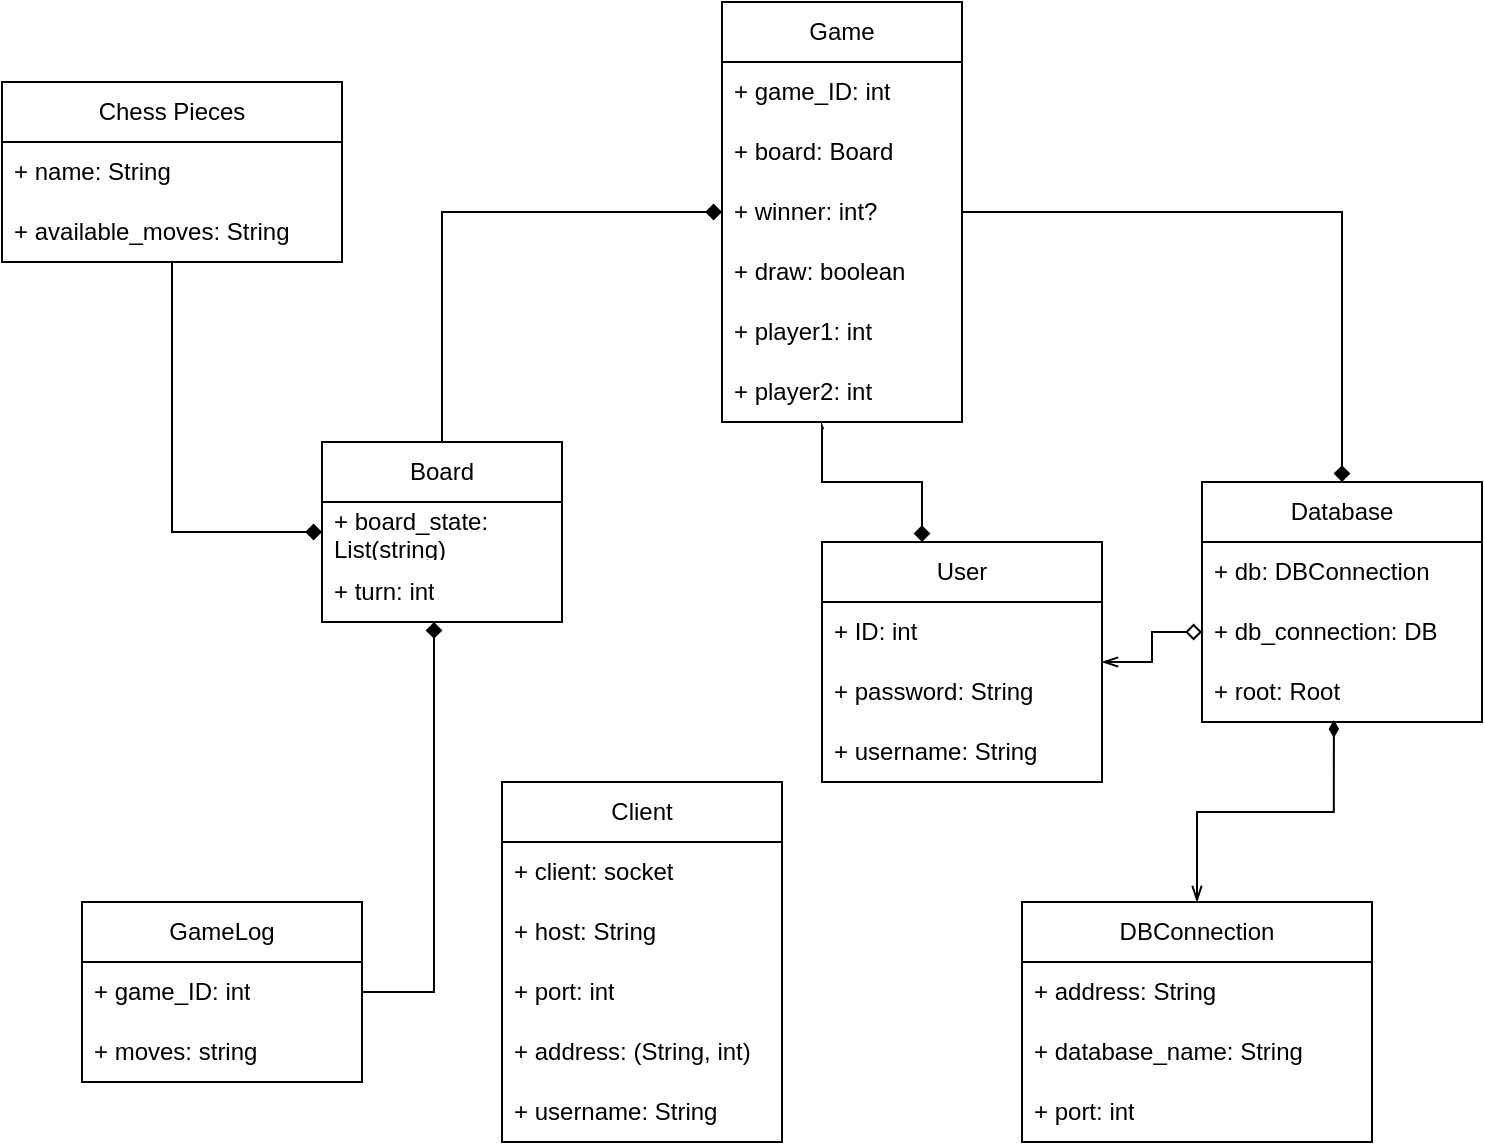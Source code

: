 <mxfile version="20.6.0" type="device"><diagram id="7uUFq4bRdRZwyGRK9Mv9" name="Page-1"><mxGraphModel dx="1381" dy="837" grid="1" gridSize="10" guides="1" tooltips="1" connect="1" arrows="1" fold="1" page="1" pageScale="1" pageWidth="850" pageHeight="1100" math="0" shadow="0"><root><mxCell id="0"/><mxCell id="1" parent="0"/><mxCell id="RIGill2gcacmQcvyTNn8-2" value="Database" style="swimlane;fontStyle=0;childLayout=stackLayout;horizontal=1;startSize=30;horizontalStack=0;resizeParent=1;resizeParentMax=0;resizeLast=0;collapsible=1;marginBottom=0;whiteSpace=wrap;html=1;" vertex="1" parent="1"><mxGeometry x="650" y="260" width="140" height="120" as="geometry"/></mxCell><mxCell id="RIGill2gcacmQcvyTNn8-3" value="+ db: DBConnection" style="text;strokeColor=none;fillColor=none;align=left;verticalAlign=middle;spacingLeft=4;spacingRight=4;overflow=hidden;points=[[0,0.5],[1,0.5]];portConstraint=eastwest;rotatable=0;whiteSpace=wrap;html=1;" vertex="1" parent="RIGill2gcacmQcvyTNn8-2"><mxGeometry y="30" width="140" height="30" as="geometry"/></mxCell><mxCell id="RIGill2gcacmQcvyTNn8-4" value="+ db_connection: DB" style="text;strokeColor=none;fillColor=none;align=left;verticalAlign=middle;spacingLeft=4;spacingRight=4;overflow=hidden;points=[[0,0.5],[1,0.5]];portConstraint=eastwest;rotatable=0;whiteSpace=wrap;html=1;" vertex="1" parent="RIGill2gcacmQcvyTNn8-2"><mxGeometry y="60" width="140" height="30" as="geometry"/></mxCell><mxCell id="RIGill2gcacmQcvyTNn8-5" value="+ root: Root" style="text;strokeColor=none;fillColor=none;align=left;verticalAlign=middle;spacingLeft=4;spacingRight=4;overflow=hidden;points=[[0,0.5],[1,0.5]];portConstraint=eastwest;rotatable=0;whiteSpace=wrap;html=1;" vertex="1" parent="RIGill2gcacmQcvyTNn8-2"><mxGeometry y="90" width="140" height="30" as="geometry"/></mxCell><mxCell id="RIGill2gcacmQcvyTNn8-15" value="" style="edgeStyle=orthogonalEdgeStyle;rounded=0;orthogonalLoop=1;jettySize=auto;html=1;startArrow=openThin;startFill=0;endArrow=diamondThin;endFill=1;entryX=0.471;entryY=0.967;entryDx=0;entryDy=0;entryPerimeter=0;" edge="1" parent="1" source="RIGill2gcacmQcvyTNn8-7" target="RIGill2gcacmQcvyTNn8-5"><mxGeometry relative="1" as="geometry"/></mxCell><mxCell id="RIGill2gcacmQcvyTNn8-7" value="DBConnection" style="swimlane;fontStyle=0;childLayout=stackLayout;horizontal=1;startSize=30;horizontalStack=0;resizeParent=1;resizeParentMax=0;resizeLast=0;collapsible=1;marginBottom=0;whiteSpace=wrap;html=1;" vertex="1" parent="1"><mxGeometry x="560" y="470" width="175" height="120" as="geometry"/></mxCell><mxCell id="RIGill2gcacmQcvyTNn8-8" value="+ address: String" style="text;strokeColor=none;fillColor=none;align=left;verticalAlign=middle;spacingLeft=4;spacingRight=4;overflow=hidden;points=[[0,0.5],[1,0.5]];portConstraint=eastwest;rotatable=0;whiteSpace=wrap;html=1;" vertex="1" parent="RIGill2gcacmQcvyTNn8-7"><mxGeometry y="30" width="175" height="30" as="geometry"/></mxCell><mxCell id="RIGill2gcacmQcvyTNn8-9" value="+ database_name: String" style="text;strokeColor=none;fillColor=none;align=left;verticalAlign=middle;spacingLeft=4;spacingRight=4;overflow=hidden;points=[[0,0.5],[1,0.5]];portConstraint=eastwest;rotatable=0;whiteSpace=wrap;html=1;" vertex="1" parent="RIGill2gcacmQcvyTNn8-7"><mxGeometry y="60" width="175" height="30" as="geometry"/></mxCell><mxCell id="RIGill2gcacmQcvyTNn8-10" value="+ port: int" style="text;strokeColor=none;fillColor=none;align=left;verticalAlign=middle;spacingLeft=4;spacingRight=4;overflow=hidden;points=[[0,0.5],[1,0.5]];portConstraint=eastwest;rotatable=0;whiteSpace=wrap;html=1;" vertex="1" parent="RIGill2gcacmQcvyTNn8-7"><mxGeometry y="90" width="175" height="30" as="geometry"/></mxCell><mxCell id="RIGill2gcacmQcvyTNn8-17" value="Client" style="swimlane;fontStyle=0;childLayout=stackLayout;horizontal=1;startSize=30;horizontalStack=0;resizeParent=1;resizeParentMax=0;resizeLast=0;collapsible=1;marginBottom=0;whiteSpace=wrap;html=1;" vertex="1" parent="1"><mxGeometry x="300" y="410" width="140" height="180" as="geometry"/></mxCell><mxCell id="RIGill2gcacmQcvyTNn8-18" value="+ client: socket" style="text;strokeColor=none;fillColor=none;align=left;verticalAlign=middle;spacingLeft=4;spacingRight=4;overflow=hidden;points=[[0,0.5],[1,0.5]];portConstraint=eastwest;rotatable=0;whiteSpace=wrap;html=1;" vertex="1" parent="RIGill2gcacmQcvyTNn8-17"><mxGeometry y="30" width="140" height="30" as="geometry"/></mxCell><mxCell id="RIGill2gcacmQcvyTNn8-19" value="+ host: String" style="text;strokeColor=none;fillColor=none;align=left;verticalAlign=middle;spacingLeft=4;spacingRight=4;overflow=hidden;points=[[0,0.5],[1,0.5]];portConstraint=eastwest;rotatable=0;whiteSpace=wrap;html=1;" vertex="1" parent="RIGill2gcacmQcvyTNn8-17"><mxGeometry y="60" width="140" height="30" as="geometry"/></mxCell><mxCell id="RIGill2gcacmQcvyTNn8-20" value="+ port: int" style="text;strokeColor=none;fillColor=none;align=left;verticalAlign=middle;spacingLeft=4;spacingRight=4;overflow=hidden;points=[[0,0.5],[1,0.5]];portConstraint=eastwest;rotatable=0;whiteSpace=wrap;html=1;" vertex="1" parent="RIGill2gcacmQcvyTNn8-17"><mxGeometry y="90" width="140" height="30" as="geometry"/></mxCell><mxCell id="RIGill2gcacmQcvyTNn8-26" value="+ address: (String, int)" style="text;strokeColor=none;fillColor=none;align=left;verticalAlign=middle;spacingLeft=4;spacingRight=4;overflow=hidden;points=[[0,0.5],[1,0.5]];portConstraint=eastwest;rotatable=0;whiteSpace=wrap;html=1;" vertex="1" parent="RIGill2gcacmQcvyTNn8-17"><mxGeometry y="120" width="140" height="30" as="geometry"/></mxCell><mxCell id="RIGill2gcacmQcvyTNn8-27" value="+ username: String" style="text;strokeColor=none;fillColor=none;align=left;verticalAlign=middle;spacingLeft=4;spacingRight=4;overflow=hidden;points=[[0,0.5],[1,0.5]];portConstraint=eastwest;rotatable=0;whiteSpace=wrap;html=1;" vertex="1" parent="RIGill2gcacmQcvyTNn8-17"><mxGeometry y="150" width="140" height="30" as="geometry"/></mxCell><mxCell id="RIGill2gcacmQcvyTNn8-33" style="edgeStyle=orthogonalEdgeStyle;rounded=0;orthogonalLoop=1;jettySize=auto;html=1;startArrow=openThin;startFill=0;endArrow=diamond;endFill=0;" edge="1" parent="1" source="RIGill2gcacmQcvyTNn8-29" target="RIGill2gcacmQcvyTNn8-4"><mxGeometry relative="1" as="geometry"/></mxCell><mxCell id="RIGill2gcacmQcvyTNn8-78" style="edgeStyle=orthogonalEdgeStyle;rounded=0;orthogonalLoop=1;jettySize=auto;html=1;startArrow=diamond;startFill=1;endArrow=none;endFill=0;entryX=0.422;entryY=1.122;entryDx=0;entryDy=0;entryPerimeter=0;" edge="1" parent="1" source="RIGill2gcacmQcvyTNn8-29" target="RIGill2gcacmQcvyTNn8-52"><mxGeometry relative="1" as="geometry"><mxPoint x="460" y="220" as="targetPoint"/><Array as="points"><mxPoint x="510" y="260"/><mxPoint x="460" y="260"/><mxPoint x="460" y="232"/></Array></mxGeometry></mxCell><mxCell id="RIGill2gcacmQcvyTNn8-29" value="User" style="swimlane;fontStyle=0;childLayout=stackLayout;horizontal=1;startSize=30;horizontalStack=0;resizeParent=1;resizeParentMax=0;resizeLast=0;collapsible=1;marginBottom=0;whiteSpace=wrap;html=1;" vertex="1" parent="1"><mxGeometry x="460" y="290" width="140" height="120" as="geometry"/></mxCell><mxCell id="RIGill2gcacmQcvyTNn8-30" value="+ ID: int&amp;nbsp;" style="text;strokeColor=none;fillColor=none;align=left;verticalAlign=middle;spacingLeft=4;spacingRight=4;overflow=hidden;points=[[0,0.5],[1,0.5]];portConstraint=eastwest;rotatable=0;whiteSpace=wrap;html=1;" vertex="1" parent="RIGill2gcacmQcvyTNn8-29"><mxGeometry y="30" width="140" height="30" as="geometry"/></mxCell><mxCell id="RIGill2gcacmQcvyTNn8-31" value="+ password: String" style="text;strokeColor=none;fillColor=none;align=left;verticalAlign=middle;spacingLeft=4;spacingRight=4;overflow=hidden;points=[[0,0.5],[1,0.5]];portConstraint=eastwest;rotatable=0;whiteSpace=wrap;html=1;" vertex="1" parent="RIGill2gcacmQcvyTNn8-29"><mxGeometry y="60" width="140" height="30" as="geometry"/></mxCell><mxCell id="RIGill2gcacmQcvyTNn8-44" value="+ username: String" style="text;strokeColor=none;fillColor=none;align=left;verticalAlign=middle;spacingLeft=4;spacingRight=4;overflow=hidden;points=[[0,0.5],[1,0.5]];portConstraint=eastwest;rotatable=0;whiteSpace=wrap;html=1;" vertex="1" parent="RIGill2gcacmQcvyTNn8-29"><mxGeometry y="90" width="140" height="30" as="geometry"/></mxCell><mxCell id="RIGill2gcacmQcvyTNn8-77" style="edgeStyle=orthogonalEdgeStyle;rounded=0;orthogonalLoop=1;jettySize=auto;html=1;startArrow=none;startFill=0;endArrow=diamond;endFill=1;" edge="1" parent="1" source="RIGill2gcacmQcvyTNn8-35" target="RIGill2gcacmQcvyTNn8-2"><mxGeometry relative="1" as="geometry"/></mxCell><mxCell id="RIGill2gcacmQcvyTNn8-35" value="Game" style="swimlane;fontStyle=0;childLayout=stackLayout;horizontal=1;startSize=30;horizontalStack=0;resizeParent=1;resizeParentMax=0;resizeLast=0;collapsible=1;marginBottom=0;whiteSpace=wrap;html=1;" vertex="1" parent="1"><mxGeometry x="410" y="20" width="120" height="210" as="geometry"/></mxCell><mxCell id="RIGill2gcacmQcvyTNn8-37" value="+ game_ID: int" style="text;strokeColor=none;fillColor=none;align=left;verticalAlign=middle;spacingLeft=4;spacingRight=4;overflow=hidden;points=[[0,0.5],[1,0.5]];portConstraint=eastwest;rotatable=0;whiteSpace=wrap;html=1;" vertex="1" parent="RIGill2gcacmQcvyTNn8-35"><mxGeometry y="30" width="120" height="30" as="geometry"/></mxCell><mxCell id="RIGill2gcacmQcvyTNn8-36" value="+ board: Board" style="text;strokeColor=none;fillColor=none;align=left;verticalAlign=middle;spacingLeft=4;spacingRight=4;overflow=hidden;points=[[0,0.5],[1,0.5]];portConstraint=eastwest;rotatable=0;whiteSpace=wrap;html=1;" vertex="1" parent="RIGill2gcacmQcvyTNn8-35"><mxGeometry y="60" width="120" height="30" as="geometry"/></mxCell><mxCell id="RIGill2gcacmQcvyTNn8-38" value="+ winner: int?" style="text;strokeColor=none;fillColor=none;align=left;verticalAlign=middle;spacingLeft=4;spacingRight=4;overflow=hidden;points=[[0,0.5],[1,0.5]];portConstraint=eastwest;rotatable=0;whiteSpace=wrap;html=1;" vertex="1" parent="RIGill2gcacmQcvyTNn8-35"><mxGeometry y="90" width="120" height="30" as="geometry"/></mxCell><mxCell id="RIGill2gcacmQcvyTNn8-47" value="+ draw: boolean" style="text;strokeColor=none;fillColor=none;align=left;verticalAlign=middle;spacingLeft=4;spacingRight=4;overflow=hidden;points=[[0,0.5],[1,0.5]];portConstraint=eastwest;rotatable=0;whiteSpace=wrap;html=1;" vertex="1" parent="RIGill2gcacmQcvyTNn8-35"><mxGeometry y="120" width="120" height="30" as="geometry"/></mxCell><mxCell id="RIGill2gcacmQcvyTNn8-51" value="+ player1: int" style="text;strokeColor=none;fillColor=none;align=left;verticalAlign=middle;spacingLeft=4;spacingRight=4;overflow=hidden;points=[[0,0.5],[1,0.5]];portConstraint=eastwest;rotatable=0;whiteSpace=wrap;html=1;" vertex="1" parent="RIGill2gcacmQcvyTNn8-35"><mxGeometry y="150" width="120" height="30" as="geometry"/></mxCell><mxCell id="RIGill2gcacmQcvyTNn8-52" value="+ player2: int" style="text;strokeColor=none;fillColor=none;align=left;verticalAlign=middle;spacingLeft=4;spacingRight=4;overflow=hidden;points=[[0,0.5],[1,0.5]];portConstraint=eastwest;rotatable=0;whiteSpace=wrap;html=1;" vertex="1" parent="RIGill2gcacmQcvyTNn8-35"><mxGeometry y="180" width="120" height="30" as="geometry"/></mxCell><mxCell id="RIGill2gcacmQcvyTNn8-53" value="Board" style="swimlane;fontStyle=0;childLayout=stackLayout;horizontal=1;startSize=30;horizontalStack=0;resizeParent=1;resizeParentMax=0;resizeLast=0;collapsible=1;marginBottom=0;whiteSpace=wrap;html=1;" vertex="1" parent="1"><mxGeometry x="210" y="240" width="120" height="90" as="geometry"/></mxCell><mxCell id="RIGill2gcacmQcvyTNn8-54" value="+ board_state: List(string)" style="text;strokeColor=none;fillColor=none;align=left;verticalAlign=middle;spacingLeft=4;spacingRight=4;overflow=hidden;points=[[0,0.5],[1,0.5]];portConstraint=eastwest;rotatable=0;whiteSpace=wrap;html=1;" vertex="1" parent="RIGill2gcacmQcvyTNn8-53"><mxGeometry y="30" width="120" height="30" as="geometry"/></mxCell><mxCell id="RIGill2gcacmQcvyTNn8-60" value="+ turn: int" style="text;strokeColor=none;fillColor=none;align=left;verticalAlign=middle;spacingLeft=4;spacingRight=4;overflow=hidden;points=[[0,0.5],[1,0.5]];portConstraint=eastwest;rotatable=0;whiteSpace=wrap;html=1;" vertex="1" parent="RIGill2gcacmQcvyTNn8-53"><mxGeometry y="60" width="120" height="30" as="geometry"/></mxCell><mxCell id="RIGill2gcacmQcvyTNn8-62" style="edgeStyle=orthogonalEdgeStyle;rounded=0;orthogonalLoop=1;jettySize=auto;html=1;entryX=0.5;entryY=0;entryDx=0;entryDy=0;startArrow=diamond;startFill=1;endArrow=none;endFill=0;exitX=0;exitY=0.5;exitDx=0;exitDy=0;" edge="1" parent="1" source="RIGill2gcacmQcvyTNn8-38" target="RIGill2gcacmQcvyTNn8-53"><mxGeometry relative="1" as="geometry"><Array as="points"><mxPoint x="270" y="125"/></Array></mxGeometry></mxCell><mxCell id="RIGill2gcacmQcvyTNn8-64" value="GameLog" style="swimlane;fontStyle=0;childLayout=stackLayout;horizontal=1;startSize=30;horizontalStack=0;resizeParent=1;resizeParentMax=0;resizeLast=0;collapsible=1;marginBottom=0;whiteSpace=wrap;html=1;" vertex="1" parent="1"><mxGeometry x="90" y="470" width="140" height="90" as="geometry"/></mxCell><mxCell id="RIGill2gcacmQcvyTNn8-65" value="+ game_ID: int" style="text;strokeColor=none;fillColor=none;align=left;verticalAlign=middle;spacingLeft=4;spacingRight=4;overflow=hidden;points=[[0,0.5],[1,0.5]];portConstraint=eastwest;rotatable=0;whiteSpace=wrap;html=1;" vertex="1" parent="RIGill2gcacmQcvyTNn8-64"><mxGeometry y="30" width="140" height="30" as="geometry"/></mxCell><mxCell id="RIGill2gcacmQcvyTNn8-66" value="+ moves: string" style="text;strokeColor=none;fillColor=none;align=left;verticalAlign=middle;spacingLeft=4;spacingRight=4;overflow=hidden;points=[[0,0.5],[1,0.5]];portConstraint=eastwest;rotatable=0;whiteSpace=wrap;html=1;" vertex="1" parent="RIGill2gcacmQcvyTNn8-64"><mxGeometry y="60" width="140" height="30" as="geometry"/></mxCell><mxCell id="RIGill2gcacmQcvyTNn8-67" style="edgeStyle=orthogonalEdgeStyle;rounded=0;orthogonalLoop=1;jettySize=auto;html=1;startArrow=diamond;startFill=1;endArrow=none;endFill=0;" edge="1" parent="1" source="RIGill2gcacmQcvyTNn8-60" target="RIGill2gcacmQcvyTNn8-64"><mxGeometry relative="1" as="geometry"><mxPoint x="390" y="175" as="sourcePoint"/><mxPoint x="669.44" y="89.89" as="targetPoint"/><Array as="points"><mxPoint x="266" y="515"/></Array></mxGeometry></mxCell><mxCell id="RIGill2gcacmQcvyTNn8-76" style="edgeStyle=orthogonalEdgeStyle;rounded=0;orthogonalLoop=1;jettySize=auto;html=1;startArrow=none;startFill=0;endArrow=diamond;endFill=1;" edge="1" parent="1" source="RIGill2gcacmQcvyTNn8-68" target="RIGill2gcacmQcvyTNn8-54"><mxGeometry relative="1" as="geometry"/></mxCell><mxCell id="RIGill2gcacmQcvyTNn8-68" value="Chess Pieces" style="swimlane;fontStyle=0;childLayout=stackLayout;horizontal=1;startSize=30;horizontalStack=0;resizeParent=1;resizeParentMax=0;resizeLast=0;collapsible=1;marginBottom=0;whiteSpace=wrap;html=1;" vertex="1" parent="1"><mxGeometry x="50" y="60" width="170" height="90" as="geometry"/></mxCell><mxCell id="RIGill2gcacmQcvyTNn8-69" value="+ name: String" style="text;strokeColor=none;fillColor=none;align=left;verticalAlign=middle;spacingLeft=4;spacingRight=4;overflow=hidden;points=[[0,0.5],[1,0.5]];portConstraint=eastwest;rotatable=0;whiteSpace=wrap;html=1;" vertex="1" parent="RIGill2gcacmQcvyTNn8-68"><mxGeometry y="30" width="170" height="30" as="geometry"/></mxCell><mxCell id="RIGill2gcacmQcvyTNn8-75" value="+ available_moves: String" style="text;strokeColor=none;fillColor=none;align=left;verticalAlign=middle;spacingLeft=4;spacingRight=4;overflow=hidden;points=[[0,0.5],[1,0.5]];portConstraint=eastwest;rotatable=0;whiteSpace=wrap;html=1;" vertex="1" parent="RIGill2gcacmQcvyTNn8-68"><mxGeometry y="60" width="170" height="30" as="geometry"/></mxCell></root></mxGraphModel></diagram></mxfile>